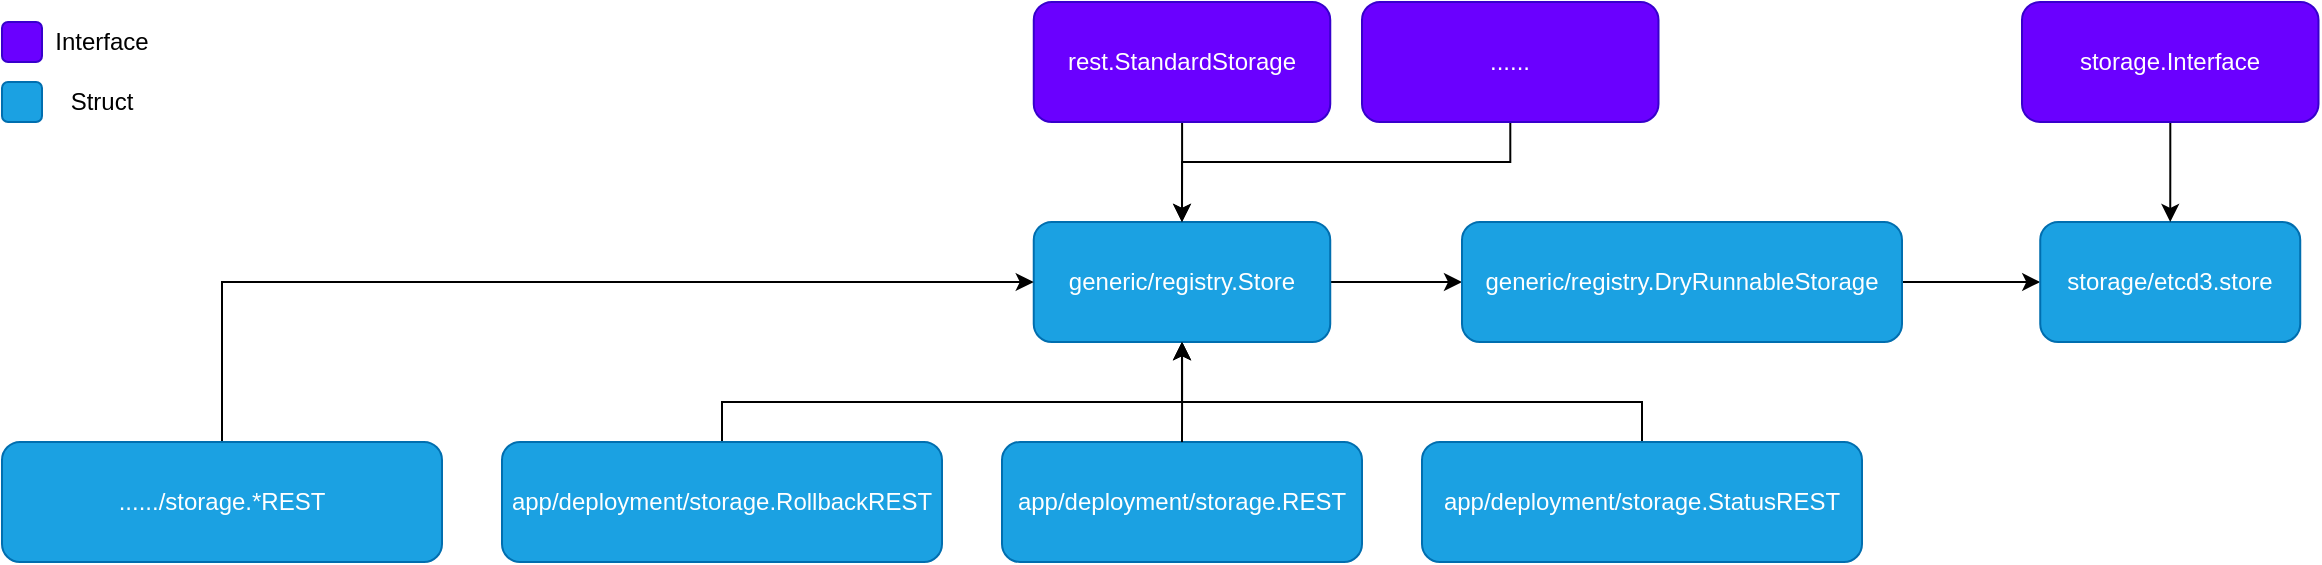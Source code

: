 <mxfile version="12.4.2" type="device" pages="1"><diagram id="gye80ucuOXtkf8x97y0O" name="第 1 页"><mxGraphModel dx="1773" dy="680" grid="1" gridSize="10" guides="1" tooltips="1" connect="1" arrows="1" fold="1" page="1" pageScale="1" pageWidth="827" pageHeight="1169" math="0" shadow="0"><root><mxCell id="0"/><mxCell id="1" parent="0"/><mxCell id="HU--A8XWCzaKUDacYTAW-1" value="app/deployment/storage.REST" style="rounded=1;whiteSpace=wrap;html=1;fillColor=#1ba1e2;strokeColor=#006EAF;fontColor=#ffffff;" vertex="1" parent="1"><mxGeometry x="-230" y="230" width="180" height="60" as="geometry"/></mxCell><mxCell id="HU--A8XWCzaKUDacYTAW-3" style="edgeStyle=orthogonalEdgeStyle;rounded=0;orthogonalLoop=1;jettySize=auto;html=1;entryX=0.5;entryY=0;entryDx=0;entryDy=0;startArrow=classic;startFill=1;endArrow=none;endFill=0;" edge="1" parent="1" source="HU--A8XWCzaKUDacYTAW-2" target="HU--A8XWCzaKUDacYTAW-1"><mxGeometry relative="1" as="geometry"/></mxCell><mxCell id="HU--A8XWCzaKUDacYTAW-24" style="edgeStyle=orthogonalEdgeStyle;rounded=0;orthogonalLoop=1;jettySize=auto;html=1;entryX=0;entryY=0.5;entryDx=0;entryDy=0;startArrow=none;startFill=0;endArrow=classic;endFill=1;" edge="1" parent="1" source="HU--A8XWCzaKUDacYTAW-2" target="HU--A8XWCzaKUDacYTAW-23"><mxGeometry relative="1" as="geometry"/></mxCell><mxCell id="HU--A8XWCzaKUDacYTAW-2" value="generic/registry.Store" style="rounded=1;whiteSpace=wrap;html=1;fillColor=#1ba1e2;strokeColor=#006EAF;fontColor=#ffffff;" vertex="1" parent="1"><mxGeometry x="-214.13" y="120" width="148.25" height="60" as="geometry"/></mxCell><mxCell id="HU--A8XWCzaKUDacYTAW-5" style="edgeStyle=orthogonalEdgeStyle;rounded=0;orthogonalLoop=1;jettySize=auto;html=1;entryX=0.5;entryY=0;entryDx=0;entryDy=0;" edge="1" parent="1" source="HU--A8XWCzaKUDacYTAW-4" target="HU--A8XWCzaKUDacYTAW-2"><mxGeometry relative="1" as="geometry"/></mxCell><mxCell id="HU--A8XWCzaKUDacYTAW-4" value="rest.StandardStorage" style="rounded=1;whiteSpace=wrap;html=1;fillColor=#6a00ff;strokeColor=#3700CC;fontColor=#ffffff;" vertex="1" parent="1"><mxGeometry x="-214.12" y="10" width="148.25" height="60" as="geometry"/></mxCell><mxCell id="HU--A8XWCzaKUDacYTAW-7" style="edgeStyle=orthogonalEdgeStyle;rounded=0;orthogonalLoop=1;jettySize=auto;html=1;entryX=0.5;entryY=0;entryDx=0;entryDy=0;" edge="1" parent="1" source="HU--A8XWCzaKUDacYTAW-6" target="HU--A8XWCzaKUDacYTAW-2"><mxGeometry relative="1" as="geometry"><Array as="points"><mxPoint x="24" y="90"/><mxPoint x="-140" y="90"/></Array></mxGeometry></mxCell><mxCell id="HU--A8XWCzaKUDacYTAW-6" value="......" style="rounded=1;whiteSpace=wrap;html=1;fillColor=#6a00ff;strokeColor=#3700CC;fontColor=#ffffff;" vertex="1" parent="1"><mxGeometry x="-50" y="10" width="148.25" height="60" as="geometry"/></mxCell><mxCell id="HU--A8XWCzaKUDacYTAW-26" style="edgeStyle=orthogonalEdgeStyle;rounded=0;orthogonalLoop=1;jettySize=auto;html=1;entryX=0;entryY=0.5;entryDx=0;entryDy=0;startArrow=none;startFill=0;endArrow=classic;endFill=1;" edge="1" parent="1" source="HU--A8XWCzaKUDacYTAW-23" target="HU--A8XWCzaKUDacYTAW-25"><mxGeometry relative="1" as="geometry"/></mxCell><mxCell id="HU--A8XWCzaKUDacYTAW-23" value="generic/registry.DryRunnableStorage" style="rounded=1;whiteSpace=wrap;html=1;fillColor=#1ba1e2;strokeColor=#006EAF;fontColor=#ffffff;" vertex="1" parent="1"><mxGeometry y="120" width="220" height="60" as="geometry"/></mxCell><mxCell id="HU--A8XWCzaKUDacYTAW-25" value="storage/etcd3.store" style="rounded=1;whiteSpace=wrap;html=1;fillColor=#1ba1e2;strokeColor=#006EAF;fontColor=#ffffff;" vertex="1" parent="1"><mxGeometry x="289.12" y="120" width="130" height="60" as="geometry"/></mxCell><mxCell id="HU--A8XWCzaKUDacYTAW-28" style="edgeStyle=orthogonalEdgeStyle;rounded=0;orthogonalLoop=1;jettySize=auto;html=1;entryX=0.5;entryY=0;entryDx=0;entryDy=0;startArrow=none;startFill=0;endArrow=classic;endFill=1;" edge="1" parent="1" source="HU--A8XWCzaKUDacYTAW-27" target="HU--A8XWCzaKUDacYTAW-25"><mxGeometry relative="1" as="geometry"/></mxCell><mxCell id="HU--A8XWCzaKUDacYTAW-27" value="storage.Interface" style="rounded=1;whiteSpace=wrap;html=1;fillColor=#6a00ff;strokeColor=#3700CC;fontColor=#ffffff;" vertex="1" parent="1"><mxGeometry x="280" y="10" width="148.25" height="60" as="geometry"/></mxCell><mxCell id="HU--A8XWCzaKUDacYTAW-30" style="edgeStyle=orthogonalEdgeStyle;rounded=0;orthogonalLoop=1;jettySize=auto;html=1;entryX=0.5;entryY=1;entryDx=0;entryDy=0;startArrow=none;startFill=0;endArrow=classic;endFill=1;" edge="1" parent="1" source="HU--A8XWCzaKUDacYTAW-29" target="HU--A8XWCzaKUDacYTAW-2"><mxGeometry relative="1" as="geometry"><Array as="points"><mxPoint x="90" y="210"/><mxPoint x="-140" y="210"/></Array></mxGeometry></mxCell><mxCell id="HU--A8XWCzaKUDacYTAW-29" value="app/deployment/storage.StatusREST" style="rounded=1;whiteSpace=wrap;html=1;fillColor=#1ba1e2;strokeColor=#006EAF;fontColor=#ffffff;" vertex="1" parent="1"><mxGeometry x="-20" y="230" width="220" height="60" as="geometry"/></mxCell><mxCell id="HU--A8XWCzaKUDacYTAW-32" style="edgeStyle=orthogonalEdgeStyle;rounded=0;orthogonalLoop=1;jettySize=auto;html=1;entryX=0.5;entryY=1;entryDx=0;entryDy=0;startArrow=none;startFill=0;endArrow=classic;endFill=1;" edge="1" parent="1" source="HU--A8XWCzaKUDacYTAW-31" target="HU--A8XWCzaKUDacYTAW-2"><mxGeometry relative="1" as="geometry"><Array as="points"><mxPoint x="-370" y="210"/><mxPoint x="-140" y="210"/></Array></mxGeometry></mxCell><mxCell id="HU--A8XWCzaKUDacYTAW-31" value="app/deployment/storage.RollbackREST" style="rounded=1;whiteSpace=wrap;html=1;fillColor=#1ba1e2;strokeColor=#006EAF;fontColor=#ffffff;" vertex="1" parent="1"><mxGeometry x="-480" y="230" width="220" height="60" as="geometry"/></mxCell><mxCell id="HU--A8XWCzaKUDacYTAW-34" style="edgeStyle=orthogonalEdgeStyle;rounded=0;orthogonalLoop=1;jettySize=auto;html=1;entryX=0;entryY=0.5;entryDx=0;entryDy=0;startArrow=none;startFill=0;endArrow=classic;endFill=1;" edge="1" parent="1" source="HU--A8XWCzaKUDacYTAW-33" target="HU--A8XWCzaKUDacYTAW-2"><mxGeometry relative="1" as="geometry"><Array as="points"><mxPoint x="-620" y="150"/></Array></mxGeometry></mxCell><mxCell id="HU--A8XWCzaKUDacYTAW-33" value="....../storage.*REST" style="rounded=1;whiteSpace=wrap;html=1;fillColor=#1ba1e2;strokeColor=#006EAF;fontColor=#ffffff;" vertex="1" parent="1"><mxGeometry x="-730" y="230" width="220" height="60" as="geometry"/></mxCell><mxCell id="HU--A8XWCzaKUDacYTAW-35" value="" style="rounded=1;whiteSpace=wrap;html=1;fillColor=#6a00ff;strokeColor=#3700CC;fontColor=#ffffff;" vertex="1" parent="1"><mxGeometry x="-730" y="20" width="20" height="20" as="geometry"/></mxCell><mxCell id="HU--A8XWCzaKUDacYTAW-37" value="Interface" style="text;html=1;strokeColor=none;fillColor=none;align=center;verticalAlign=middle;whiteSpace=wrap;rounded=0;" vertex="1" parent="1"><mxGeometry x="-700" y="20" width="40" height="20" as="geometry"/></mxCell><mxCell id="HU--A8XWCzaKUDacYTAW-38" value="" style="rounded=1;whiteSpace=wrap;html=1;fillColor=#1ba1e2;strokeColor=#006EAF;fontColor=#ffffff;" vertex="1" parent="1"><mxGeometry x="-730" y="50" width="20" height="20" as="geometry"/></mxCell><mxCell id="HU--A8XWCzaKUDacYTAW-39" value="Struct" style="text;html=1;strokeColor=none;fillColor=none;align=center;verticalAlign=middle;whiteSpace=wrap;rounded=0;" vertex="1" parent="1"><mxGeometry x="-700" y="50" width="40" height="20" as="geometry"/></mxCell></root></mxGraphModel></diagram></mxfile>